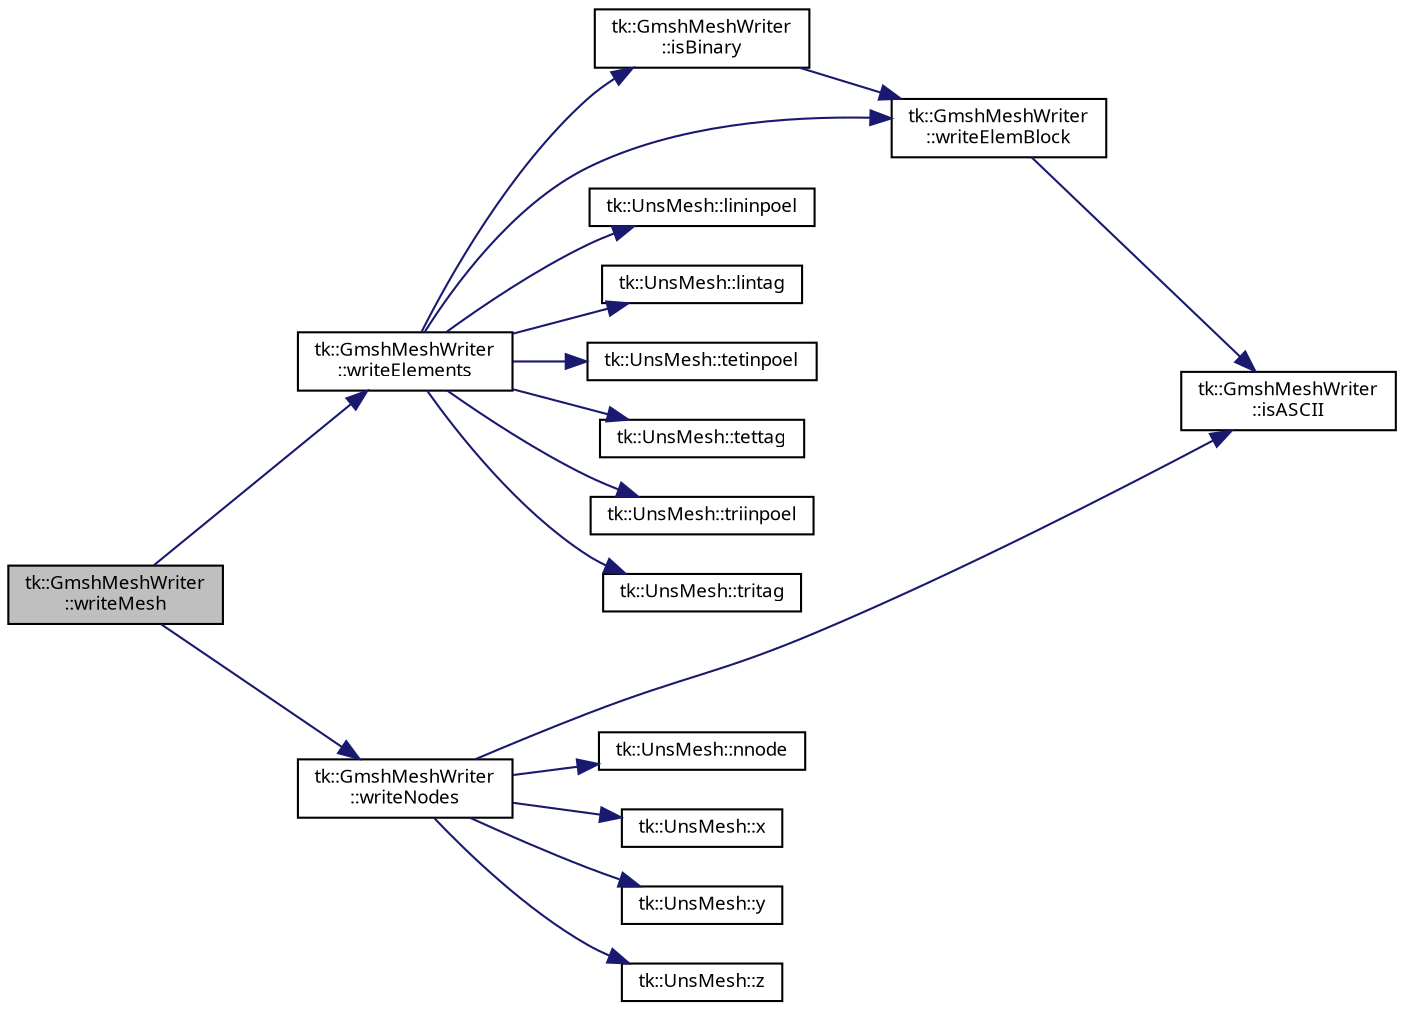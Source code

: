 digraph "tk::GmshMeshWriter::writeMesh"
{
 // INTERACTIVE_SVG=YES
  bgcolor="transparent";
  edge [fontname="sans-serif",fontsize="9",labelfontname="sans-serif",labelfontsize="9"];
  node [fontname="sans-serif",fontsize="9",shape=record];
  rankdir="LR";
  Node1 [label="tk::GmshMeshWriter\l::writeMesh",height=0.2,width=0.4,color="black", fillcolor="grey75", style="filled", fontcolor="black"];
  Node1 -> Node2 [color="midnightblue",fontsize="9",style="solid",fontname="sans-serif"];
  Node2 [label="tk::GmshMeshWriter\l::writeElements",height=0.2,width=0.4,color="black",URL="$classtk_1_1_gmsh_mesh_writer.html#a54761408e820ac97dcc4fd1a5f00fa57",tooltip="Write \"$Elements--$EndElements\" section. "];
  Node2 -> Node3 [color="midnightblue",fontsize="9",style="solid",fontname="sans-serif"];
  Node3 [label="tk::GmshMeshWriter\l::isBinary",height=0.2,width=0.4,color="black",URL="$classtk_1_1_gmsh_mesh_writer.html#a69ed28dab46a72dc263329459a46f7d3",tooltip="Mesh binary type query. "];
  Node3 -> Node4 [color="midnightblue",fontsize="9",style="solid",fontname="sans-serif"];
  Node4 [label="tk::GmshMeshWriter\l::writeElemBlock",height=0.2,width=0.4,color="black",URL="$classtk_1_1_gmsh_mesh_writer.html#ac3a4e1b69a97d8e97ed11ed8a0a1f460",tooltip="Write element block: element ids, tags, and connectivity (node list) "];
  Node4 -> Node5 [color="midnightblue",fontsize="9",style="solid",fontname="sans-serif"];
  Node5 [label="tk::GmshMeshWriter\l::isASCII",height=0.2,width=0.4,color="black",URL="$classtk_1_1_gmsh_mesh_writer.html#a0e6dba9de350a53f321cc8967d718d8a",tooltip="Mesh ASCII type query. "];
  Node2 -> Node6 [color="midnightblue",fontsize="9",style="solid",fontname="sans-serif"];
  Node6 [label="tk::UnsMesh::lininpoel",height=0.2,width=0.4,color="black",URL="$classtk_1_1_uns_mesh.html#aa55077559200f391078dbfb921414c92"];
  Node2 -> Node7 [color="midnightblue",fontsize="9",style="solid",fontname="sans-serif"];
  Node7 [label="tk::UnsMesh::lintag",height=0.2,width=0.4,color="black",URL="$classtk_1_1_uns_mesh.html#a12694bccd6d41a3d9b65eaa16a9e735a"];
  Node2 -> Node8 [color="midnightblue",fontsize="9",style="solid",fontname="sans-serif"];
  Node8 [label="tk::UnsMesh::tetinpoel",height=0.2,width=0.4,color="black",URL="$classtk_1_1_uns_mesh.html#add64317e28f878c1c7c7ac18aebf1d20"];
  Node2 -> Node9 [color="midnightblue",fontsize="9",style="solid",fontname="sans-serif"];
  Node9 [label="tk::UnsMesh::tettag",height=0.2,width=0.4,color="black",URL="$classtk_1_1_uns_mesh.html#a595bc94cca58ec2fbd7fcdabf8299e90"];
  Node2 -> Node10 [color="midnightblue",fontsize="9",style="solid",fontname="sans-serif"];
  Node10 [label="tk::UnsMesh::triinpoel",height=0.2,width=0.4,color="black",URL="$classtk_1_1_uns_mesh.html#a939ed051a032233365bf9f61121a2e6c"];
  Node2 -> Node11 [color="midnightblue",fontsize="9",style="solid",fontname="sans-serif"];
  Node11 [label="tk::UnsMesh::tritag",height=0.2,width=0.4,color="black",URL="$classtk_1_1_uns_mesh.html#a6d594ba8d898e63513e14c425ff90dd7"];
  Node2 -> Node4 [color="midnightblue",fontsize="9",style="solid",fontname="sans-serif"];
  Node1 -> Node12 [color="midnightblue",fontsize="9",style="solid",fontname="sans-serif"];
  Node12 [label="tk::GmshMeshWriter\l::writeNodes",height=0.2,width=0.4,color="black",URL="$classtk_1_1_gmsh_mesh_writer.html#a346838b5138f78297abc7d1573b0f6a8",tooltip="Write \"$Nodes--$EndNodes\" section. "];
  Node12 -> Node13 [color="midnightblue",fontsize="9",style="solid",fontname="sans-serif"];
  Node13 [label="tk::UnsMesh::nnode",height=0.2,width=0.4,color="black",URL="$classtk_1_1_uns_mesh.html#a4ac3cf73164b914787b96d9966016237"];
  Node12 -> Node5 [color="midnightblue",fontsize="9",style="solid",fontname="sans-serif"];
  Node12 -> Node14 [color="midnightblue",fontsize="9",style="solid",fontname="sans-serif"];
  Node14 [label="tk::UnsMesh::x",height=0.2,width=0.4,color="black",URL="$classtk_1_1_uns_mesh.html#a97d2679cf5043c1cae816935b9104f5b"];
  Node12 -> Node15 [color="midnightblue",fontsize="9",style="solid",fontname="sans-serif"];
  Node15 [label="tk::UnsMesh::y",height=0.2,width=0.4,color="black",URL="$classtk_1_1_uns_mesh.html#ae8ebdeca040542425d1b3c49b809f76c"];
  Node12 -> Node16 [color="midnightblue",fontsize="9",style="solid",fontname="sans-serif"];
  Node16 [label="tk::UnsMesh::z",height=0.2,width=0.4,color="black",URL="$classtk_1_1_uns_mesh.html#a637adb84b2d2e09d12a2b4843dd0b5df"];
}
